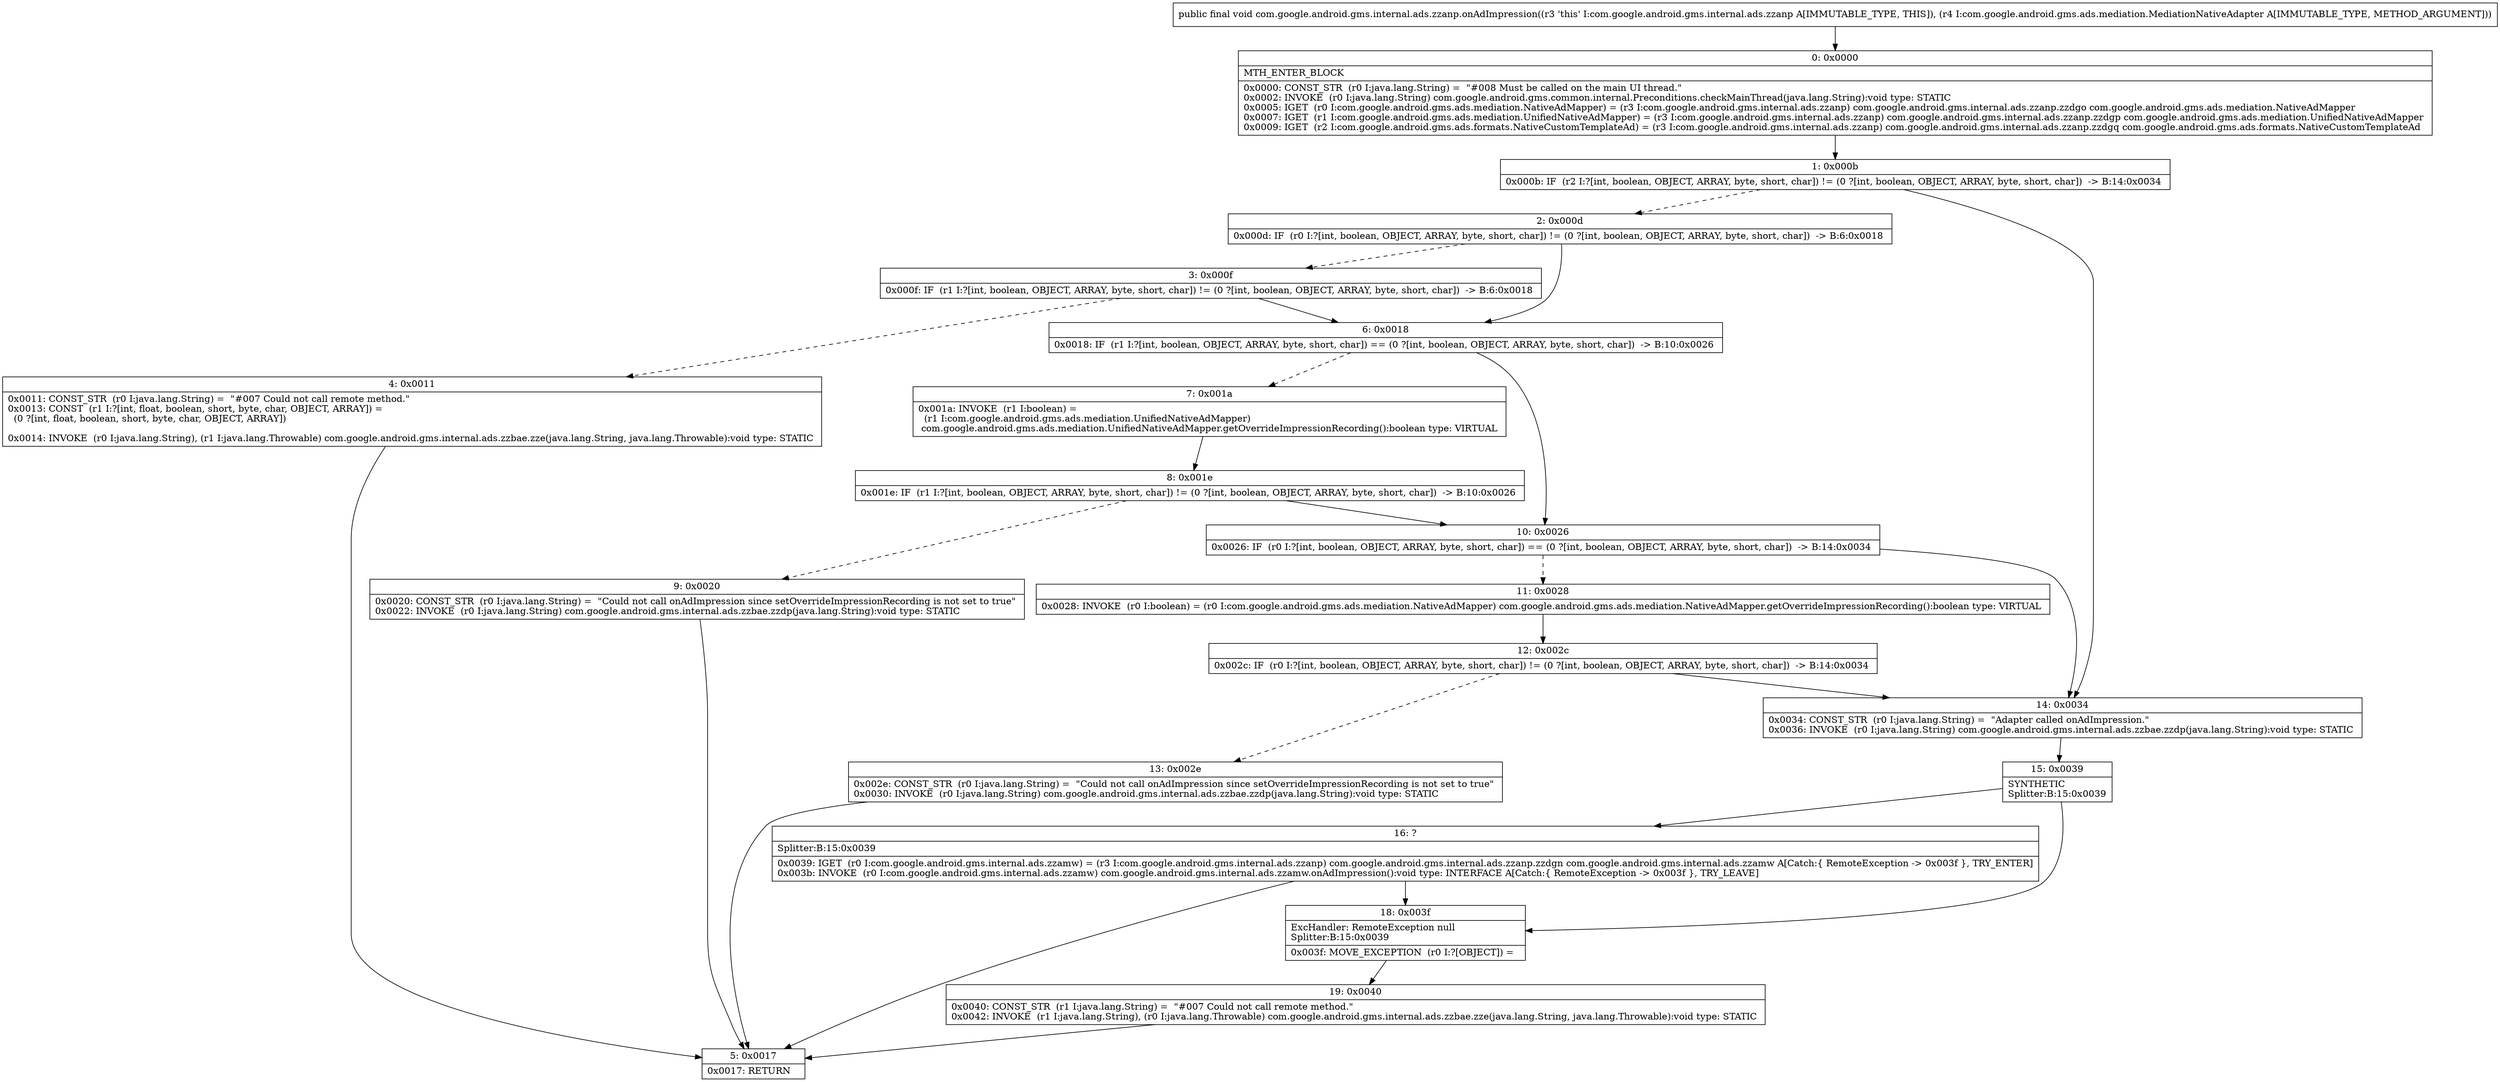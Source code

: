 digraph "CFG forcom.google.android.gms.internal.ads.zzanp.onAdImpression(Lcom\/google\/android\/gms\/ads\/mediation\/MediationNativeAdapter;)V" {
Node_0 [shape=record,label="{0\:\ 0x0000|MTH_ENTER_BLOCK\l|0x0000: CONST_STR  (r0 I:java.lang.String) =  \"#008 Must be called on the main UI thread.\" \l0x0002: INVOKE  (r0 I:java.lang.String) com.google.android.gms.common.internal.Preconditions.checkMainThread(java.lang.String):void type: STATIC \l0x0005: IGET  (r0 I:com.google.android.gms.ads.mediation.NativeAdMapper) = (r3 I:com.google.android.gms.internal.ads.zzanp) com.google.android.gms.internal.ads.zzanp.zzdgo com.google.android.gms.ads.mediation.NativeAdMapper \l0x0007: IGET  (r1 I:com.google.android.gms.ads.mediation.UnifiedNativeAdMapper) = (r3 I:com.google.android.gms.internal.ads.zzanp) com.google.android.gms.internal.ads.zzanp.zzdgp com.google.android.gms.ads.mediation.UnifiedNativeAdMapper \l0x0009: IGET  (r2 I:com.google.android.gms.ads.formats.NativeCustomTemplateAd) = (r3 I:com.google.android.gms.internal.ads.zzanp) com.google.android.gms.internal.ads.zzanp.zzdgq com.google.android.gms.ads.formats.NativeCustomTemplateAd \l}"];
Node_1 [shape=record,label="{1\:\ 0x000b|0x000b: IF  (r2 I:?[int, boolean, OBJECT, ARRAY, byte, short, char]) != (0 ?[int, boolean, OBJECT, ARRAY, byte, short, char])  \-\> B:14:0x0034 \l}"];
Node_2 [shape=record,label="{2\:\ 0x000d|0x000d: IF  (r0 I:?[int, boolean, OBJECT, ARRAY, byte, short, char]) != (0 ?[int, boolean, OBJECT, ARRAY, byte, short, char])  \-\> B:6:0x0018 \l}"];
Node_3 [shape=record,label="{3\:\ 0x000f|0x000f: IF  (r1 I:?[int, boolean, OBJECT, ARRAY, byte, short, char]) != (0 ?[int, boolean, OBJECT, ARRAY, byte, short, char])  \-\> B:6:0x0018 \l}"];
Node_4 [shape=record,label="{4\:\ 0x0011|0x0011: CONST_STR  (r0 I:java.lang.String) =  \"#007 Could not call remote method.\" \l0x0013: CONST  (r1 I:?[int, float, boolean, short, byte, char, OBJECT, ARRAY]) = \l  (0 ?[int, float, boolean, short, byte, char, OBJECT, ARRAY])\l \l0x0014: INVOKE  (r0 I:java.lang.String), (r1 I:java.lang.Throwable) com.google.android.gms.internal.ads.zzbae.zze(java.lang.String, java.lang.Throwable):void type: STATIC \l}"];
Node_5 [shape=record,label="{5\:\ 0x0017|0x0017: RETURN   \l}"];
Node_6 [shape=record,label="{6\:\ 0x0018|0x0018: IF  (r1 I:?[int, boolean, OBJECT, ARRAY, byte, short, char]) == (0 ?[int, boolean, OBJECT, ARRAY, byte, short, char])  \-\> B:10:0x0026 \l}"];
Node_7 [shape=record,label="{7\:\ 0x001a|0x001a: INVOKE  (r1 I:boolean) = \l  (r1 I:com.google.android.gms.ads.mediation.UnifiedNativeAdMapper)\l com.google.android.gms.ads.mediation.UnifiedNativeAdMapper.getOverrideImpressionRecording():boolean type: VIRTUAL \l}"];
Node_8 [shape=record,label="{8\:\ 0x001e|0x001e: IF  (r1 I:?[int, boolean, OBJECT, ARRAY, byte, short, char]) != (0 ?[int, boolean, OBJECT, ARRAY, byte, short, char])  \-\> B:10:0x0026 \l}"];
Node_9 [shape=record,label="{9\:\ 0x0020|0x0020: CONST_STR  (r0 I:java.lang.String) =  \"Could not call onAdImpression since setOverrideImpressionRecording is not set to true\" \l0x0022: INVOKE  (r0 I:java.lang.String) com.google.android.gms.internal.ads.zzbae.zzdp(java.lang.String):void type: STATIC \l}"];
Node_10 [shape=record,label="{10\:\ 0x0026|0x0026: IF  (r0 I:?[int, boolean, OBJECT, ARRAY, byte, short, char]) == (0 ?[int, boolean, OBJECT, ARRAY, byte, short, char])  \-\> B:14:0x0034 \l}"];
Node_11 [shape=record,label="{11\:\ 0x0028|0x0028: INVOKE  (r0 I:boolean) = (r0 I:com.google.android.gms.ads.mediation.NativeAdMapper) com.google.android.gms.ads.mediation.NativeAdMapper.getOverrideImpressionRecording():boolean type: VIRTUAL \l}"];
Node_12 [shape=record,label="{12\:\ 0x002c|0x002c: IF  (r0 I:?[int, boolean, OBJECT, ARRAY, byte, short, char]) != (0 ?[int, boolean, OBJECT, ARRAY, byte, short, char])  \-\> B:14:0x0034 \l}"];
Node_13 [shape=record,label="{13\:\ 0x002e|0x002e: CONST_STR  (r0 I:java.lang.String) =  \"Could not call onAdImpression since setOverrideImpressionRecording is not set to true\" \l0x0030: INVOKE  (r0 I:java.lang.String) com.google.android.gms.internal.ads.zzbae.zzdp(java.lang.String):void type: STATIC \l}"];
Node_14 [shape=record,label="{14\:\ 0x0034|0x0034: CONST_STR  (r0 I:java.lang.String) =  \"Adapter called onAdImpression.\" \l0x0036: INVOKE  (r0 I:java.lang.String) com.google.android.gms.internal.ads.zzbae.zzdp(java.lang.String):void type: STATIC \l}"];
Node_15 [shape=record,label="{15\:\ 0x0039|SYNTHETIC\lSplitter:B:15:0x0039\l}"];
Node_16 [shape=record,label="{16\:\ ?|Splitter:B:15:0x0039\l|0x0039: IGET  (r0 I:com.google.android.gms.internal.ads.zzamw) = (r3 I:com.google.android.gms.internal.ads.zzanp) com.google.android.gms.internal.ads.zzanp.zzdgn com.google.android.gms.internal.ads.zzamw A[Catch:\{ RemoteException \-\> 0x003f \}, TRY_ENTER]\l0x003b: INVOKE  (r0 I:com.google.android.gms.internal.ads.zzamw) com.google.android.gms.internal.ads.zzamw.onAdImpression():void type: INTERFACE A[Catch:\{ RemoteException \-\> 0x003f \}, TRY_LEAVE]\l}"];
Node_18 [shape=record,label="{18\:\ 0x003f|ExcHandler: RemoteException null\lSplitter:B:15:0x0039\l|0x003f: MOVE_EXCEPTION  (r0 I:?[OBJECT]) =  \l}"];
Node_19 [shape=record,label="{19\:\ 0x0040|0x0040: CONST_STR  (r1 I:java.lang.String) =  \"#007 Could not call remote method.\" \l0x0042: INVOKE  (r1 I:java.lang.String), (r0 I:java.lang.Throwable) com.google.android.gms.internal.ads.zzbae.zze(java.lang.String, java.lang.Throwable):void type: STATIC \l}"];
MethodNode[shape=record,label="{public final void com.google.android.gms.internal.ads.zzanp.onAdImpression((r3 'this' I:com.google.android.gms.internal.ads.zzanp A[IMMUTABLE_TYPE, THIS]), (r4 I:com.google.android.gms.ads.mediation.MediationNativeAdapter A[IMMUTABLE_TYPE, METHOD_ARGUMENT])) }"];
MethodNode -> Node_0;
Node_0 -> Node_1;
Node_1 -> Node_2[style=dashed];
Node_1 -> Node_14;
Node_2 -> Node_3[style=dashed];
Node_2 -> Node_6;
Node_3 -> Node_4[style=dashed];
Node_3 -> Node_6;
Node_4 -> Node_5;
Node_6 -> Node_7[style=dashed];
Node_6 -> Node_10;
Node_7 -> Node_8;
Node_8 -> Node_9[style=dashed];
Node_8 -> Node_10;
Node_9 -> Node_5;
Node_10 -> Node_11[style=dashed];
Node_10 -> Node_14;
Node_11 -> Node_12;
Node_12 -> Node_13[style=dashed];
Node_12 -> Node_14;
Node_13 -> Node_5;
Node_14 -> Node_15;
Node_15 -> Node_16;
Node_15 -> Node_18;
Node_16 -> Node_18;
Node_16 -> Node_5;
Node_18 -> Node_19;
Node_19 -> Node_5;
}

